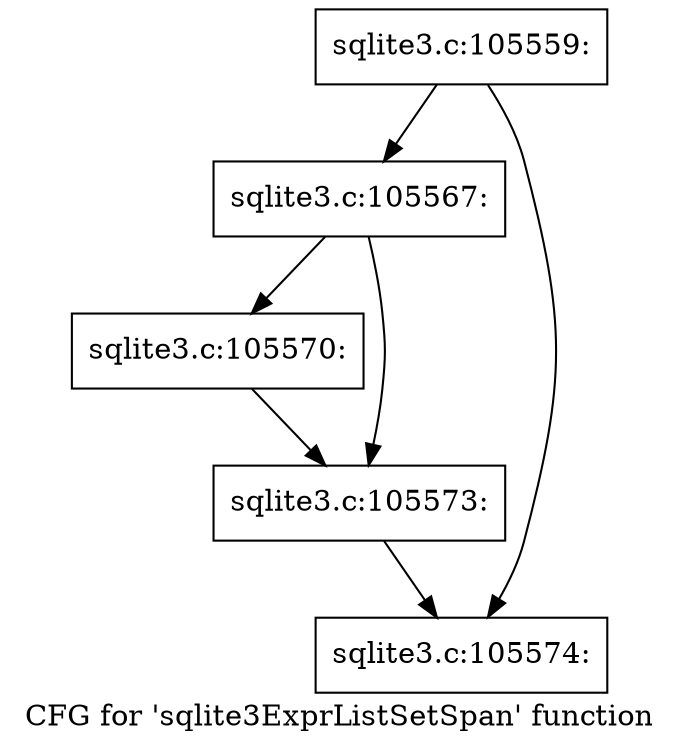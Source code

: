 digraph "CFG for 'sqlite3ExprListSetSpan' function" {
	label="CFG for 'sqlite3ExprListSetSpan' function";

	Node0x55c0f9caddd0 [shape=record,label="{sqlite3.c:105559:}"];
	Node0x55c0f9caddd0 -> Node0x55c0f9cb29d0;
	Node0x55c0f9caddd0 -> Node0x55c0f9cb2a20;
	Node0x55c0f9cb29d0 [shape=record,label="{sqlite3.c:105567:}"];
	Node0x55c0f9cb29d0 -> Node0x55c0f9cb36f0;
	Node0x55c0f9cb29d0 -> Node0x55c0f9cb3740;
	Node0x55c0f9cb36f0 [shape=record,label="{sqlite3.c:105570:}"];
	Node0x55c0f9cb36f0 -> Node0x55c0f9cb3740;
	Node0x55c0f9cb3740 [shape=record,label="{sqlite3.c:105573:}"];
	Node0x55c0f9cb3740 -> Node0x55c0f9cb2a20;
	Node0x55c0f9cb2a20 [shape=record,label="{sqlite3.c:105574:}"];
}
